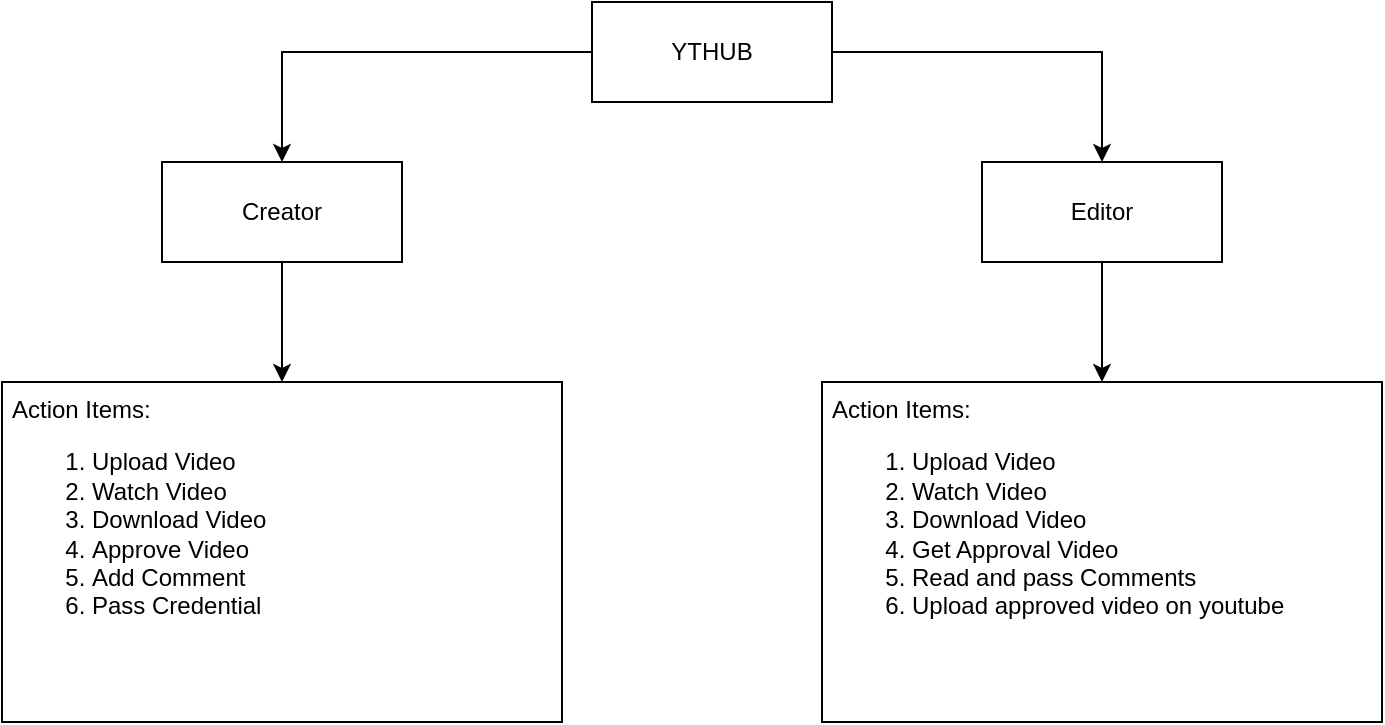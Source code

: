 <mxfile version="24.7.12">
  <diagram name="Page-1" id="hPlE4b7E1XMXK49Ww8ve">
    <mxGraphModel dx="794" dy="537" grid="1" gridSize="10" guides="1" tooltips="1" connect="1" arrows="1" fold="1" page="1" pageScale="1" pageWidth="850" pageHeight="1100" math="0" shadow="0">
      <root>
        <mxCell id="0" />
        <mxCell id="1" parent="0" />
        <mxCell id="V5kql1GeloSDUMKoKPK6-3" value="" style="edgeStyle=orthogonalEdgeStyle;rounded=0;orthogonalLoop=1;jettySize=auto;html=1;" edge="1" parent="1" source="V5kql1GeloSDUMKoKPK6-1" target="V5kql1GeloSDUMKoKPK6-2">
          <mxGeometry relative="1" as="geometry" />
        </mxCell>
        <mxCell id="V5kql1GeloSDUMKoKPK6-5" value="" style="edgeStyle=orthogonalEdgeStyle;rounded=0;orthogonalLoop=1;jettySize=auto;html=1;" edge="1" parent="1" source="V5kql1GeloSDUMKoKPK6-1" target="V5kql1GeloSDUMKoKPK6-4">
          <mxGeometry relative="1" as="geometry" />
        </mxCell>
        <mxCell id="V5kql1GeloSDUMKoKPK6-1" value="YTHUB" style="rounded=0;whiteSpace=wrap;html=1;" vertex="1" parent="1">
          <mxGeometry x="365" y="50" width="120" height="50" as="geometry" />
        </mxCell>
        <mxCell id="V5kql1GeloSDUMKoKPK6-7" value="" style="edgeStyle=orthogonalEdgeStyle;rounded=0;orthogonalLoop=1;jettySize=auto;html=1;" edge="1" parent="1" source="V5kql1GeloSDUMKoKPK6-2" target="V5kql1GeloSDUMKoKPK6-6">
          <mxGeometry relative="1" as="geometry" />
        </mxCell>
        <mxCell id="V5kql1GeloSDUMKoKPK6-2" value="Creator" style="rounded=0;whiteSpace=wrap;html=1;" vertex="1" parent="1">
          <mxGeometry x="150" y="130" width="120" height="50" as="geometry" />
        </mxCell>
        <mxCell id="V5kql1GeloSDUMKoKPK6-9" value="" style="edgeStyle=orthogonalEdgeStyle;rounded=0;orthogonalLoop=1;jettySize=auto;html=1;" edge="1" parent="1" source="V5kql1GeloSDUMKoKPK6-4" target="V5kql1GeloSDUMKoKPK6-8">
          <mxGeometry relative="1" as="geometry" />
        </mxCell>
        <mxCell id="V5kql1GeloSDUMKoKPK6-4" value="Editor" style="rounded=0;whiteSpace=wrap;html=1;" vertex="1" parent="1">
          <mxGeometry x="560" y="130" width="120" height="50" as="geometry" />
        </mxCell>
        <mxCell id="V5kql1GeloSDUMKoKPK6-6" value="Action Items:&lt;br&gt;&lt;ol&gt;&lt;li&gt;Upload Video&lt;/li&gt;&lt;li&gt;Watch Video&lt;/li&gt;&lt;li&gt;Download Video&lt;/li&gt;&lt;li&gt;Approve Video&lt;/li&gt;&lt;li&gt;Add Comment&lt;/li&gt;&lt;li&gt;Pass Credential&lt;/li&gt;&lt;/ol&gt;" style="rounded=0;whiteSpace=wrap;html=1;align=left;verticalAlign=top;spacingLeft=3;" vertex="1" parent="1">
          <mxGeometry x="70" y="240" width="280" height="170" as="geometry" />
        </mxCell>
        <mxCell id="V5kql1GeloSDUMKoKPK6-8" value="Action Items:&lt;br&gt;&lt;ol&gt;&lt;li&gt;Upload Video&lt;/li&gt;&lt;li&gt;Watch Video&lt;/li&gt;&lt;li&gt;Download Video&lt;/li&gt;&lt;li&gt;Get Approval Video&lt;/li&gt;&lt;li&gt;Read and pass Comments&lt;/li&gt;&lt;li&gt;Upload approved video on youtube&lt;/li&gt;&lt;/ol&gt;" style="rounded=0;whiteSpace=wrap;html=1;align=left;verticalAlign=top;spacingLeft=3;" vertex="1" parent="1">
          <mxGeometry x="480" y="240" width="280" height="170" as="geometry" />
        </mxCell>
      </root>
    </mxGraphModel>
  </diagram>
</mxfile>
